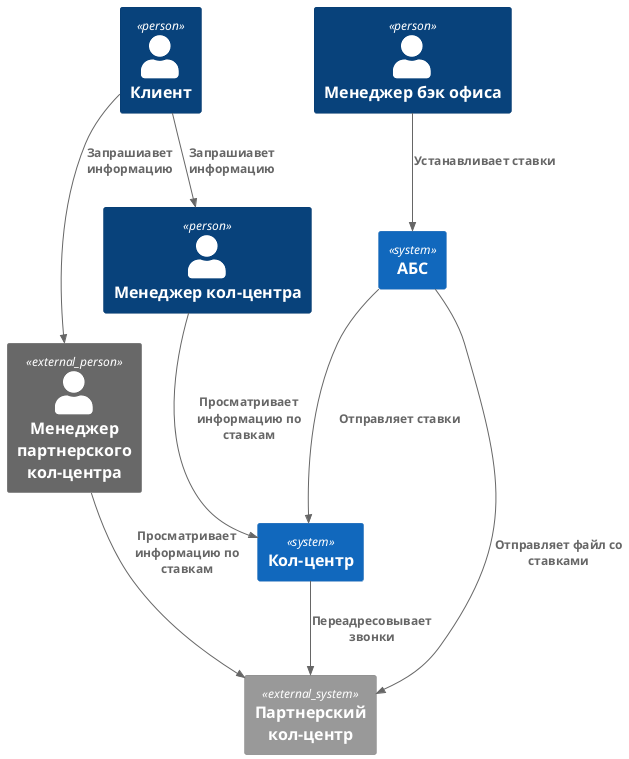 @startuml
!include <C4/C4_Container>

Person(client, "Клиент")
Person(csManager, "Менеджер кол-центра")
Person_Ext(cspManager, "Менеджер партнерского кол-центра")
Person(backManager, "Менеджер бэк офиса")

System(abs,"АБС")
System(callCenter,"Кол-центр")
System_Ext(pcallCenter,"Партнерский кол-центр")
Rel(client,csManager,"Запрашиавет информацию")
Rel(client,cspManager,"Запрашиавет информацию")
Rel(backManager, abs, "Устанавливает ставки")
Rel(abs, callCenter, "Отправляет ставки")
Rel(abs, pcallCenter, "Отправляет файл со ставками")
Rel(callCenter, pcallCenter, "Переадресовывает звонки")
Rel(csManager, callCenter, "Просматривает информацию по ставкам")
Rel(cspManager, pcallCenter, "Просматривает информацию по ставкам")

@enduml 